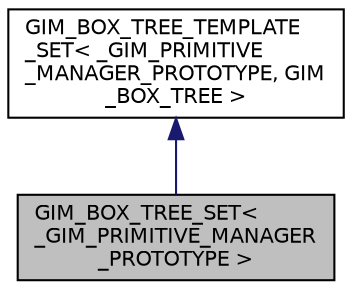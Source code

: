 digraph "GIM_BOX_TREE_SET&lt; _GIM_PRIMITIVE_MANAGER_PROTOTYPE &gt;"
{
  edge [fontname="Helvetica",fontsize="10",labelfontname="Helvetica",labelfontsize="10"];
  node [fontname="Helvetica",fontsize="10",shape=record];
  Node1 [label="GIM_BOX_TREE_SET\< \l_GIM_PRIMITIVE_MANAGER\l_PROTOTYPE \>",height=0.2,width=0.4,color="black", fillcolor="grey75", style="filled", fontcolor="black"];
  Node2 -> Node1 [dir="back",color="midnightblue",fontsize="10",style="solid",fontname="Helvetica"];
  Node2 [label="GIM_BOX_TREE_TEMPLATE\l_SET\< _GIM_PRIMITIVE\l_MANAGER_PROTOTYPE, GIM\l_BOX_TREE \>",height=0.2,width=0.4,color="black", fillcolor="white", style="filled",URL="$class_g_i_m___b_o_x___t_r_e_e___t_e_m_p_l_a_t_e___s_e_t.html"];
}
